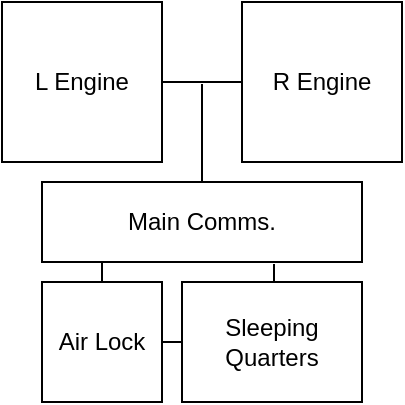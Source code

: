 <mxfile version="20.8.13" type="github">
  <diagram name="Page-1" id="XkA7_Uj0GpwiEdQK1kg1">
    <mxGraphModel dx="690" dy="409" grid="1" gridSize="10" guides="1" tooltips="1" connect="1" arrows="1" fold="1" page="1" pageScale="1" pageWidth="850" pageHeight="1100" math="0" shadow="0">
      <root>
        <mxCell id="0" />
        <mxCell id="1" parent="0" />
        <mxCell id="OSzI1onzkFeyZ0XbZdmu-1" value="L Engine" style="whiteSpace=wrap;html=1;aspect=fixed;" vertex="1" parent="1">
          <mxGeometry x="280" y="200" width="80" height="80" as="geometry" />
        </mxCell>
        <mxCell id="OSzI1onzkFeyZ0XbZdmu-2" value="R Engine" style="whiteSpace=wrap;html=1;aspect=fixed;" vertex="1" parent="1">
          <mxGeometry x="400" y="200" width="80" height="80" as="geometry" />
        </mxCell>
        <mxCell id="OSzI1onzkFeyZ0XbZdmu-5" value="Main Comms." style="rounded=0;whiteSpace=wrap;html=1;" vertex="1" parent="1">
          <mxGeometry x="300" y="290" width="160" height="40" as="geometry" />
        </mxCell>
        <mxCell id="OSzI1onzkFeyZ0XbZdmu-9" value="Air Lock" style="rounded=0;whiteSpace=wrap;html=1;" vertex="1" parent="1">
          <mxGeometry x="300" y="340" width="60" height="60" as="geometry" />
        </mxCell>
        <mxCell id="OSzI1onzkFeyZ0XbZdmu-10" value="" style="endArrow=none;html=1;rounded=0;exitX=0.5;exitY=0;exitDx=0;exitDy=0;" edge="1" parent="1" source="OSzI1onzkFeyZ0XbZdmu-5">
          <mxGeometry width="50" height="50" relative="1" as="geometry">
            <mxPoint x="375" y="291" as="sourcePoint" />
            <mxPoint x="380" y="241" as="targetPoint" />
          </mxGeometry>
        </mxCell>
        <mxCell id="OSzI1onzkFeyZ0XbZdmu-11" value="" style="endArrow=none;html=1;rounded=0;entryX=0;entryY=0.5;entryDx=0;entryDy=0;exitX=1;exitY=0.5;exitDx=0;exitDy=0;" edge="1" parent="1" source="OSzI1onzkFeyZ0XbZdmu-1" target="OSzI1onzkFeyZ0XbZdmu-2">
          <mxGeometry width="50" height="50" relative="1" as="geometry">
            <mxPoint x="360" y="290" as="sourcePoint" />
            <mxPoint x="410" y="240" as="targetPoint" />
          </mxGeometry>
        </mxCell>
        <mxCell id="OSzI1onzkFeyZ0XbZdmu-15" value="" style="endArrow=none;html=1;rounded=0;exitX=0.5;exitY=0;exitDx=0;exitDy=0;" edge="1" parent="1" source="OSzI1onzkFeyZ0XbZdmu-9">
          <mxGeometry width="50" height="50" relative="1" as="geometry">
            <mxPoint x="260" y="540" as="sourcePoint" />
            <mxPoint x="330" y="330" as="targetPoint" />
          </mxGeometry>
        </mxCell>
        <mxCell id="OSzI1onzkFeyZ0XbZdmu-16" value="Sleeping Quarters" style="rounded=0;whiteSpace=wrap;html=1;" vertex="1" parent="1">
          <mxGeometry x="370" y="340" width="90" height="60" as="geometry" />
        </mxCell>
        <mxCell id="OSzI1onzkFeyZ0XbZdmu-18" value="" style="endArrow=none;html=1;rounded=0;entryX=0;entryY=0.5;entryDx=0;entryDy=0;exitX=1;exitY=0.5;exitDx=0;exitDy=0;" edge="1" parent="1" source="OSzI1onzkFeyZ0XbZdmu-9" target="OSzI1onzkFeyZ0XbZdmu-16">
          <mxGeometry width="50" height="50" relative="1" as="geometry">
            <mxPoint x="270" y="530" as="sourcePoint" />
            <mxPoint x="320" y="480" as="targetPoint" />
          </mxGeometry>
        </mxCell>
        <mxCell id="OSzI1onzkFeyZ0XbZdmu-20" value="" style="endArrow=none;html=1;rounded=0;entryX=0.5;entryY=0;entryDx=0;entryDy=0;" edge="1" parent="1">
          <mxGeometry width="50" height="50" relative="1" as="geometry">
            <mxPoint x="416" y="331" as="sourcePoint" />
            <mxPoint x="416" y="340" as="targetPoint" />
          </mxGeometry>
        </mxCell>
      </root>
    </mxGraphModel>
  </diagram>
</mxfile>
